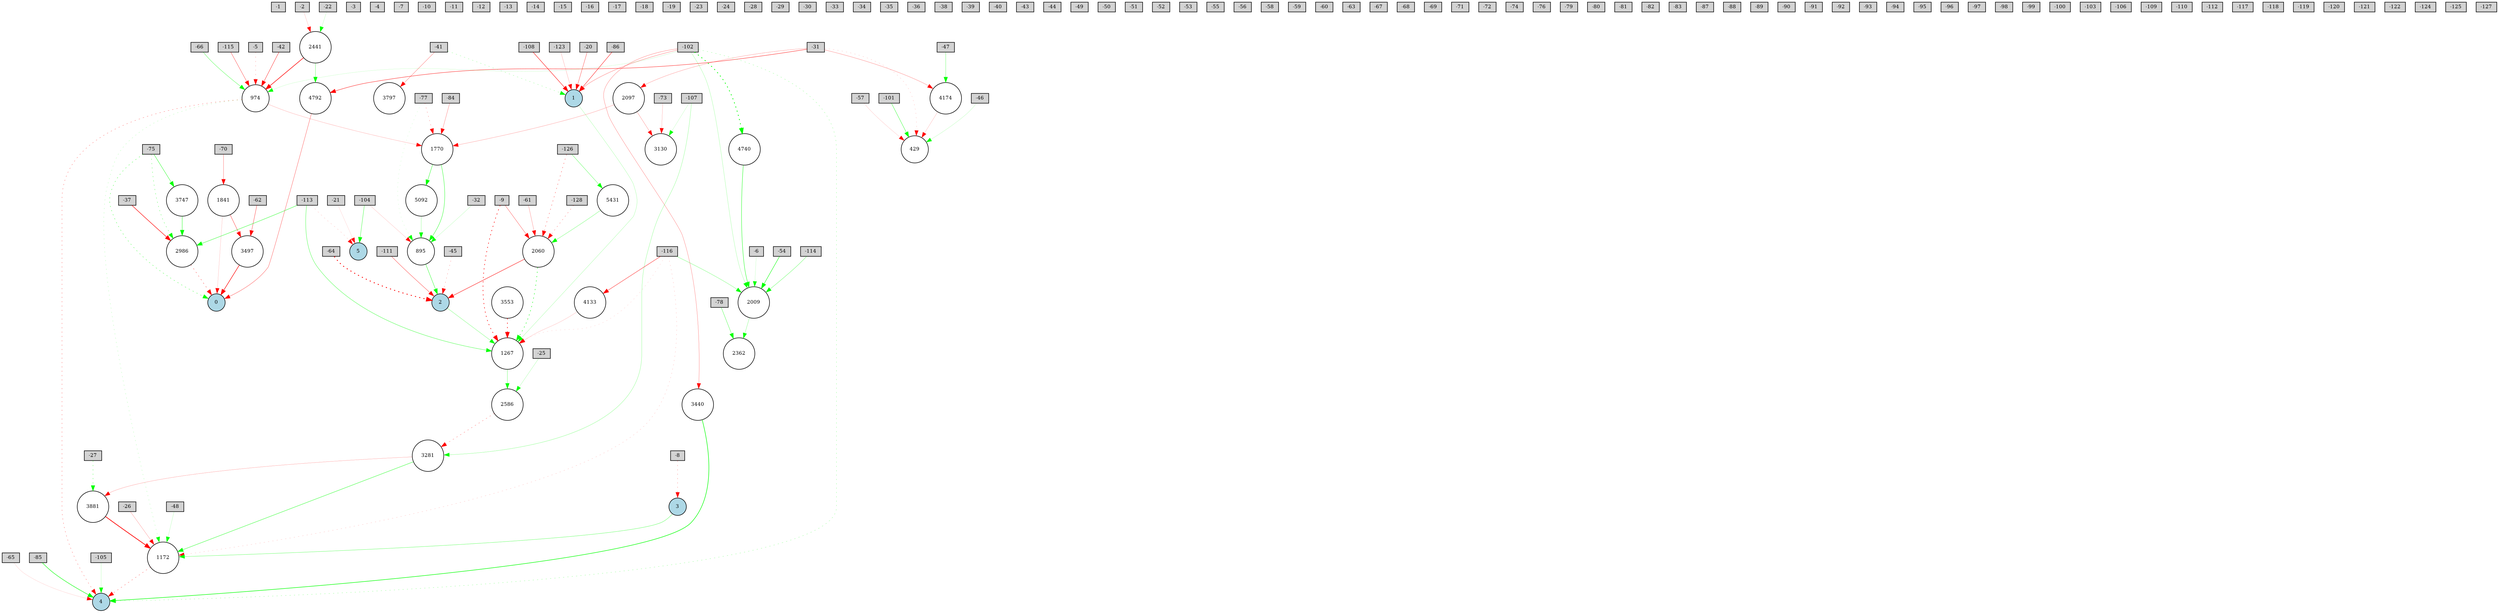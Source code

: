 digraph {
	node [fontsize=9 height=0.2 shape=circle width=0.2]
	-1 [fillcolor=lightgray shape=box style=filled]
	-2 [fillcolor=lightgray shape=box style=filled]
	-3 [fillcolor=lightgray shape=box style=filled]
	-4 [fillcolor=lightgray shape=box style=filled]
	-5 [fillcolor=lightgray shape=box style=filled]
	-6 [fillcolor=lightgray shape=box style=filled]
	-7 [fillcolor=lightgray shape=box style=filled]
	-8 [fillcolor=lightgray shape=box style=filled]
	-9 [fillcolor=lightgray shape=box style=filled]
	-10 [fillcolor=lightgray shape=box style=filled]
	-11 [fillcolor=lightgray shape=box style=filled]
	-12 [fillcolor=lightgray shape=box style=filled]
	-13 [fillcolor=lightgray shape=box style=filled]
	-14 [fillcolor=lightgray shape=box style=filled]
	-15 [fillcolor=lightgray shape=box style=filled]
	-16 [fillcolor=lightgray shape=box style=filled]
	-17 [fillcolor=lightgray shape=box style=filled]
	-18 [fillcolor=lightgray shape=box style=filled]
	-19 [fillcolor=lightgray shape=box style=filled]
	-20 [fillcolor=lightgray shape=box style=filled]
	-21 [fillcolor=lightgray shape=box style=filled]
	-22 [fillcolor=lightgray shape=box style=filled]
	-23 [fillcolor=lightgray shape=box style=filled]
	-24 [fillcolor=lightgray shape=box style=filled]
	-25 [fillcolor=lightgray shape=box style=filled]
	-26 [fillcolor=lightgray shape=box style=filled]
	-27 [fillcolor=lightgray shape=box style=filled]
	-28 [fillcolor=lightgray shape=box style=filled]
	-29 [fillcolor=lightgray shape=box style=filled]
	-30 [fillcolor=lightgray shape=box style=filled]
	-31 [fillcolor=lightgray shape=box style=filled]
	-32 [fillcolor=lightgray shape=box style=filled]
	-33 [fillcolor=lightgray shape=box style=filled]
	-34 [fillcolor=lightgray shape=box style=filled]
	-35 [fillcolor=lightgray shape=box style=filled]
	-36 [fillcolor=lightgray shape=box style=filled]
	-37 [fillcolor=lightgray shape=box style=filled]
	-38 [fillcolor=lightgray shape=box style=filled]
	-39 [fillcolor=lightgray shape=box style=filled]
	-40 [fillcolor=lightgray shape=box style=filled]
	-41 [fillcolor=lightgray shape=box style=filled]
	-42 [fillcolor=lightgray shape=box style=filled]
	-43 [fillcolor=lightgray shape=box style=filled]
	-44 [fillcolor=lightgray shape=box style=filled]
	-45 [fillcolor=lightgray shape=box style=filled]
	-46 [fillcolor=lightgray shape=box style=filled]
	-47 [fillcolor=lightgray shape=box style=filled]
	-48 [fillcolor=lightgray shape=box style=filled]
	-49 [fillcolor=lightgray shape=box style=filled]
	-50 [fillcolor=lightgray shape=box style=filled]
	-51 [fillcolor=lightgray shape=box style=filled]
	-52 [fillcolor=lightgray shape=box style=filled]
	-53 [fillcolor=lightgray shape=box style=filled]
	-54 [fillcolor=lightgray shape=box style=filled]
	-55 [fillcolor=lightgray shape=box style=filled]
	-56 [fillcolor=lightgray shape=box style=filled]
	-57 [fillcolor=lightgray shape=box style=filled]
	-58 [fillcolor=lightgray shape=box style=filled]
	-59 [fillcolor=lightgray shape=box style=filled]
	-60 [fillcolor=lightgray shape=box style=filled]
	-61 [fillcolor=lightgray shape=box style=filled]
	-62 [fillcolor=lightgray shape=box style=filled]
	-63 [fillcolor=lightgray shape=box style=filled]
	-64 [fillcolor=lightgray shape=box style=filled]
	-65 [fillcolor=lightgray shape=box style=filled]
	-66 [fillcolor=lightgray shape=box style=filled]
	-67 [fillcolor=lightgray shape=box style=filled]
	-68 [fillcolor=lightgray shape=box style=filled]
	-69 [fillcolor=lightgray shape=box style=filled]
	-70 [fillcolor=lightgray shape=box style=filled]
	-71 [fillcolor=lightgray shape=box style=filled]
	-72 [fillcolor=lightgray shape=box style=filled]
	-73 [fillcolor=lightgray shape=box style=filled]
	-74 [fillcolor=lightgray shape=box style=filled]
	-75 [fillcolor=lightgray shape=box style=filled]
	-76 [fillcolor=lightgray shape=box style=filled]
	-77 [fillcolor=lightgray shape=box style=filled]
	-78 [fillcolor=lightgray shape=box style=filled]
	-79 [fillcolor=lightgray shape=box style=filled]
	-80 [fillcolor=lightgray shape=box style=filled]
	-81 [fillcolor=lightgray shape=box style=filled]
	-82 [fillcolor=lightgray shape=box style=filled]
	-83 [fillcolor=lightgray shape=box style=filled]
	-84 [fillcolor=lightgray shape=box style=filled]
	-85 [fillcolor=lightgray shape=box style=filled]
	-86 [fillcolor=lightgray shape=box style=filled]
	-87 [fillcolor=lightgray shape=box style=filled]
	-88 [fillcolor=lightgray shape=box style=filled]
	-89 [fillcolor=lightgray shape=box style=filled]
	-90 [fillcolor=lightgray shape=box style=filled]
	-91 [fillcolor=lightgray shape=box style=filled]
	-92 [fillcolor=lightgray shape=box style=filled]
	-93 [fillcolor=lightgray shape=box style=filled]
	-94 [fillcolor=lightgray shape=box style=filled]
	-95 [fillcolor=lightgray shape=box style=filled]
	-96 [fillcolor=lightgray shape=box style=filled]
	-97 [fillcolor=lightgray shape=box style=filled]
	-98 [fillcolor=lightgray shape=box style=filled]
	-99 [fillcolor=lightgray shape=box style=filled]
	-100 [fillcolor=lightgray shape=box style=filled]
	-101 [fillcolor=lightgray shape=box style=filled]
	-102 [fillcolor=lightgray shape=box style=filled]
	-103 [fillcolor=lightgray shape=box style=filled]
	-104 [fillcolor=lightgray shape=box style=filled]
	-105 [fillcolor=lightgray shape=box style=filled]
	-106 [fillcolor=lightgray shape=box style=filled]
	-107 [fillcolor=lightgray shape=box style=filled]
	-108 [fillcolor=lightgray shape=box style=filled]
	-109 [fillcolor=lightgray shape=box style=filled]
	-110 [fillcolor=lightgray shape=box style=filled]
	-111 [fillcolor=lightgray shape=box style=filled]
	-112 [fillcolor=lightgray shape=box style=filled]
	-113 [fillcolor=lightgray shape=box style=filled]
	-114 [fillcolor=lightgray shape=box style=filled]
	-115 [fillcolor=lightgray shape=box style=filled]
	-116 [fillcolor=lightgray shape=box style=filled]
	-117 [fillcolor=lightgray shape=box style=filled]
	-118 [fillcolor=lightgray shape=box style=filled]
	-119 [fillcolor=lightgray shape=box style=filled]
	-120 [fillcolor=lightgray shape=box style=filled]
	-121 [fillcolor=lightgray shape=box style=filled]
	-122 [fillcolor=lightgray shape=box style=filled]
	-123 [fillcolor=lightgray shape=box style=filled]
	-124 [fillcolor=lightgray shape=box style=filled]
	-125 [fillcolor=lightgray shape=box style=filled]
	-126 [fillcolor=lightgray shape=box style=filled]
	-127 [fillcolor=lightgray shape=box style=filled]
	-128 [fillcolor=lightgray shape=box style=filled]
	0 [fillcolor=lightblue style=filled]
	1 [fillcolor=lightblue style=filled]
	2 [fillcolor=lightblue style=filled]
	3 [fillcolor=lightblue style=filled]
	4 [fillcolor=lightblue style=filled]
	5 [fillcolor=lightblue style=filled]
	4740 [fillcolor=white style=filled]
	2441 [fillcolor=white style=filled]
	2060 [fillcolor=white style=filled]
	1172 [fillcolor=white style=filled]
	2586 [fillcolor=white style=filled]
	3747 [fillcolor=white style=filled]
	4133 [fillcolor=white style=filled]
	3497 [fillcolor=white style=filled]
	2986 [fillcolor=white style=filled]
	3881 [fillcolor=white style=filled]
	429 [fillcolor=white style=filled]
	1841 [fillcolor=white style=filled]
	2097 [fillcolor=white style=filled]
	5431 [fillcolor=white style=filled]
	4792 [fillcolor=white style=filled]
	2362 [fillcolor=white style=filled]
	3130 [fillcolor=white style=filled]
	974 [fillcolor=white style=filled]
	4174 [fillcolor=white style=filled]
	3281 [fillcolor=white style=filled]
	3797 [fillcolor=white style=filled]
	2009 [fillcolor=white style=filled]
	3553 [fillcolor=white style=filled]
	5092 [fillcolor=white style=filled]
	1770 [fillcolor=white style=filled]
	3440 [fillcolor=white style=filled]
	1267 [fillcolor=white style=filled]
	895 [fillcolor=white style=filled]
	-104 -> 5 [color=green penwidth=0.47711491385638005 style=solid]
	-64 -> 2 [color=red penwidth=1.488035903267672 style=dotted]
	-102 -> 4 [color=green penwidth=0.2722140453906281 style=dotted]
	-31 -> 429 [color=red penwidth=0.15590600641379587 style=dotted]
	895 -> 2 [color=green penwidth=0.5362048865097189 style=solid]
	-8 -> 3 [color=red penwidth=0.28061187919128544 style=dotted]
	-102 -> 974 [color=green penwidth=0.11406577024170177 style=solid]
	974 -> 4 [color=red penwidth=0.3768266839048484 style=dotted]
	-105 -> 4 [color=green penwidth=0.16254363348300696 style=solid]
	974 -> 1172 [color=green penwidth=0.1875532234838153 style=dotted]
	1172 -> 4 [color=red penwidth=0.42264512455942227 style=dotted]
	-116 -> 1172 [color=red penwidth=0.15898130970291535 style=dotted]
	-116 -> 1267 [color=red penwidth=0.11761893574421935 style=dotted]
	-108 -> 1 [color=red penwidth=0.7063070432894829 style=solid]
	-41 -> 1 [color=green penwidth=0.26517099127675314 style=dotted]
	3 -> 1172 [color=green penwidth=0.3767378935363864 style=solid]
	-115 -> 974 [color=red penwidth=0.44384504294789184 style=solid]
	-85 -> 4 [color=green penwidth=0.7530327735821698 style=solid]
	-5 -> 974 [color=red penwidth=0.2323839350883199 style=dotted]
	-77 -> 895 [color=green penwidth=0.11524694407912911 style=dotted]
	2 -> 1267 [color=green penwidth=0.30561618344319996 style=solid]
	-77 -> 1770 [color=red penwidth=0.2898777998373935 style=dotted]
	1770 -> 895 [color=green penwidth=0.5421618510443974 style=solid]
	-70 -> 1841 [color=red penwidth=0.3422511728605002 style=solid]
	-46 -> 429 [color=green penwidth=0.14324094404847104 style=solid]
	-9 -> 1267 [color=red penwidth=0.9834873563503184 style=dotted]
	-75 -> 0 [color=green penwidth=0.5007807536088691 style=dotted]
	-9 -> 2060 [color=red penwidth=0.3948784069579596 style=solid]
	2060 -> 1267 [color=green penwidth=0.7980815351143401 style=dotted]
	-6 -> 2009 [color=green penwidth=0.12674502511579652 style=solid]
	-31 -> 2097 [color=red penwidth=0.23161912924457062 style=solid]
	-126 -> 2060 [color=red penwidth=0.466397291164112 style=dotted]
	-123 -> 1 [color=red penwidth=0.19748554998206697 style=solid]
	2009 -> 2362 [color=green penwidth=0.2822770881763358 style=solid]
	-66 -> 974 [color=green penwidth=0.41611091798484856 style=solid]
	2441 -> 974 [color=red penwidth=0.9522727472537068 style=solid]
	-57 -> 429 [color=red penwidth=0.12508390305565917 style=solid]
	-113 -> 5 [color=red penwidth=0.16522480095919528 style=dotted]
	1267 -> 2586 [color=green penwidth=0.3532509592786792 style=solid]
	-111 -> 2 [color=red penwidth=0.45022239079564474 style=solid]
	-116 -> 2009 [color=green penwidth=0.3065489893839983 style=solid]
	-61 -> 2060 [color=red penwidth=0.2657622440623466 style=solid]
	-113 -> 1267 [color=green penwidth=0.45088858225383466 style=solid]
	-75 -> 2986 [color=green penwidth=0.4280211473954365 style=dotted]
	2986 -> 0 [color=red penwidth=0.49644254396130627 style=dotted]
	2060 -> 2 [color=red penwidth=0.6627179381105545 style=solid]
	-2 -> 2441 [color=red penwidth=0.15243495350707037 style=solid]
	2097 -> 3130 [color=red penwidth=0.2594504874707998 style=solid]
	-86 -> 1 [color=red penwidth=0.6338452180634637 style=solid]
	-48 -> 1172 [color=green penwidth=0.16125079323936736 style=solid]
	2586 -> 3281 [color=red penwidth=0.37220115454224156 style=dotted]
	3281 -> 1172 [color=green penwidth=0.5191897468907256 style=solid]
	-107 -> 3130 [color=green penwidth=0.1383292048401949 style=solid]
	-102 -> 3440 [color=red penwidth=0.2930728833814483 style=solid]
	3440 -> 4 [color=green penwidth=0.8974336155219902 style=solid]
	-25 -> 2586 [color=green penwidth=0.18892252638073093 style=solid]
	3497 -> 0 [color=red penwidth=0.8876098056240813 style=solid]
	-114 -> 2009 [color=green penwidth=0.3665713337683697 style=solid]
	3553 -> 1267 [color=red penwidth=1.0061604720068278 style=dotted]
	-20 -> 1 [color=red penwidth=0.4308021894709564 style=solid]
	-37 -> 2986 [color=red penwidth=0.8354147193690279 style=solid]
	-75 -> 3747 [color=green penwidth=0.5513141698274491 style=solid]
	3747 -> 2986 [color=green penwidth=0.5719410298446126 style=solid]
	-22 -> 2441 [color=green penwidth=0.1547484097160943 style=solid]
	-41 -> 3797 [color=red penwidth=0.3206072622040087 style=solid]
	3281 -> 3881 [color=red penwidth=0.20356297103033286 style=solid]
	3881 -> 1172 [color=red penwidth=1.180338045320012 style=solid]
	-128 -> 2060 [color=red penwidth=0.3444278820090947 style=dotted]
	-27 -> 3881 [color=green penwidth=0.44665718723733894 style=dotted]
	-116 -> 4133 [color=red penwidth=0.5420841871198636 style=solid]
	4133 -> 1267 [color=red penwidth=0.1479639869872833 style=solid]
	-31 -> 4174 [color=red penwidth=0.2672810831988712 style=solid]
	4174 -> 429 [color=red penwidth=0.15725951775280794 style=solid]
	1841 -> 0 [color=red penwidth=0.14634166234927393 style=solid]
	-102 -> 2009 [color=green penwidth=0.21483109703822667 style=solid]
	-113 -> 2986 [color=green penwidth=0.5181640430176654 style=solid]
	-73 -> 3130 [color=red penwidth=0.1801678179747946 style=solid]
	-62 -> 3497 [color=red penwidth=0.47173126984752245 style=solid]
	974 -> 1770 [color=red penwidth=0.1755940689199004 style=solid]
	-26 -> 1172 [color=red penwidth=0.23209334565511147 style=solid]
	1841 -> 3497 [color=red penwidth=0.48668279992543817 style=solid]
	-102 -> 4740 [color=green penwidth=1.3401901030701995 style=dotted]
	4740 -> 2009 [color=green penwidth=0.6001650317955831 style=solid]
	2441 -> 4792 [color=green penwidth=0.36808021674337466 style=solid]
	-54 -> 2009 [color=green penwidth=0.7083796600735106 style=solid]
	-31 -> 4792 [color=red penwidth=0.5875534823668741 style=solid]
	1 -> 1267 [color=green penwidth=0.1979891508507839 style=solid]
	2097 -> 1770 [color=red penwidth=0.21790141841582694 style=solid]
	-21 -> 5 [color=red penwidth=0.10242468961773546 style=solid]
	1770 -> 5092 [color=green penwidth=0.542764507607437 style=solid]
	5092 -> 895 [color=green penwidth=0.25740479421298823 style=solid]
	-78 -> 2362 [color=green penwidth=0.4342197398988076 style=solid]
	-45 -> 2 [color=red penwidth=0.2659613816844575 style=dotted]
	-32 -> 895 [color=green penwidth=0.14639317217542047 style=solid]
	-42 -> 974 [color=red penwidth=0.5455814477473576 style=solid]
	-101 -> 429 [color=green penwidth=0.5057949333371732 style=solid]
	4792 -> 0 [color=red penwidth=0.3971312725834131 style=solid]
	-126 -> 5431 [color=green penwidth=0.3900636315167978 style=solid]
	5431 -> 2060 [color=green penwidth=0.32199816761181654 style=solid]
	-47 -> 4174 [color=green penwidth=0.35234062018409795 style=solid]
	-102 -> 1 [color=red penwidth=0.31026348013449934 style=solid]
	-107 -> 3281 [color=green penwidth=0.2604095550093124 style=solid]
	-65 -> 4 [color=red penwidth=0.10351852589764982 style=solid]
	-84 -> 1770 [color=red penwidth=0.3009675917279869 style=solid]
	-104 -> 895 [color=red penwidth=0.13380974671286783 style=solid]
}
